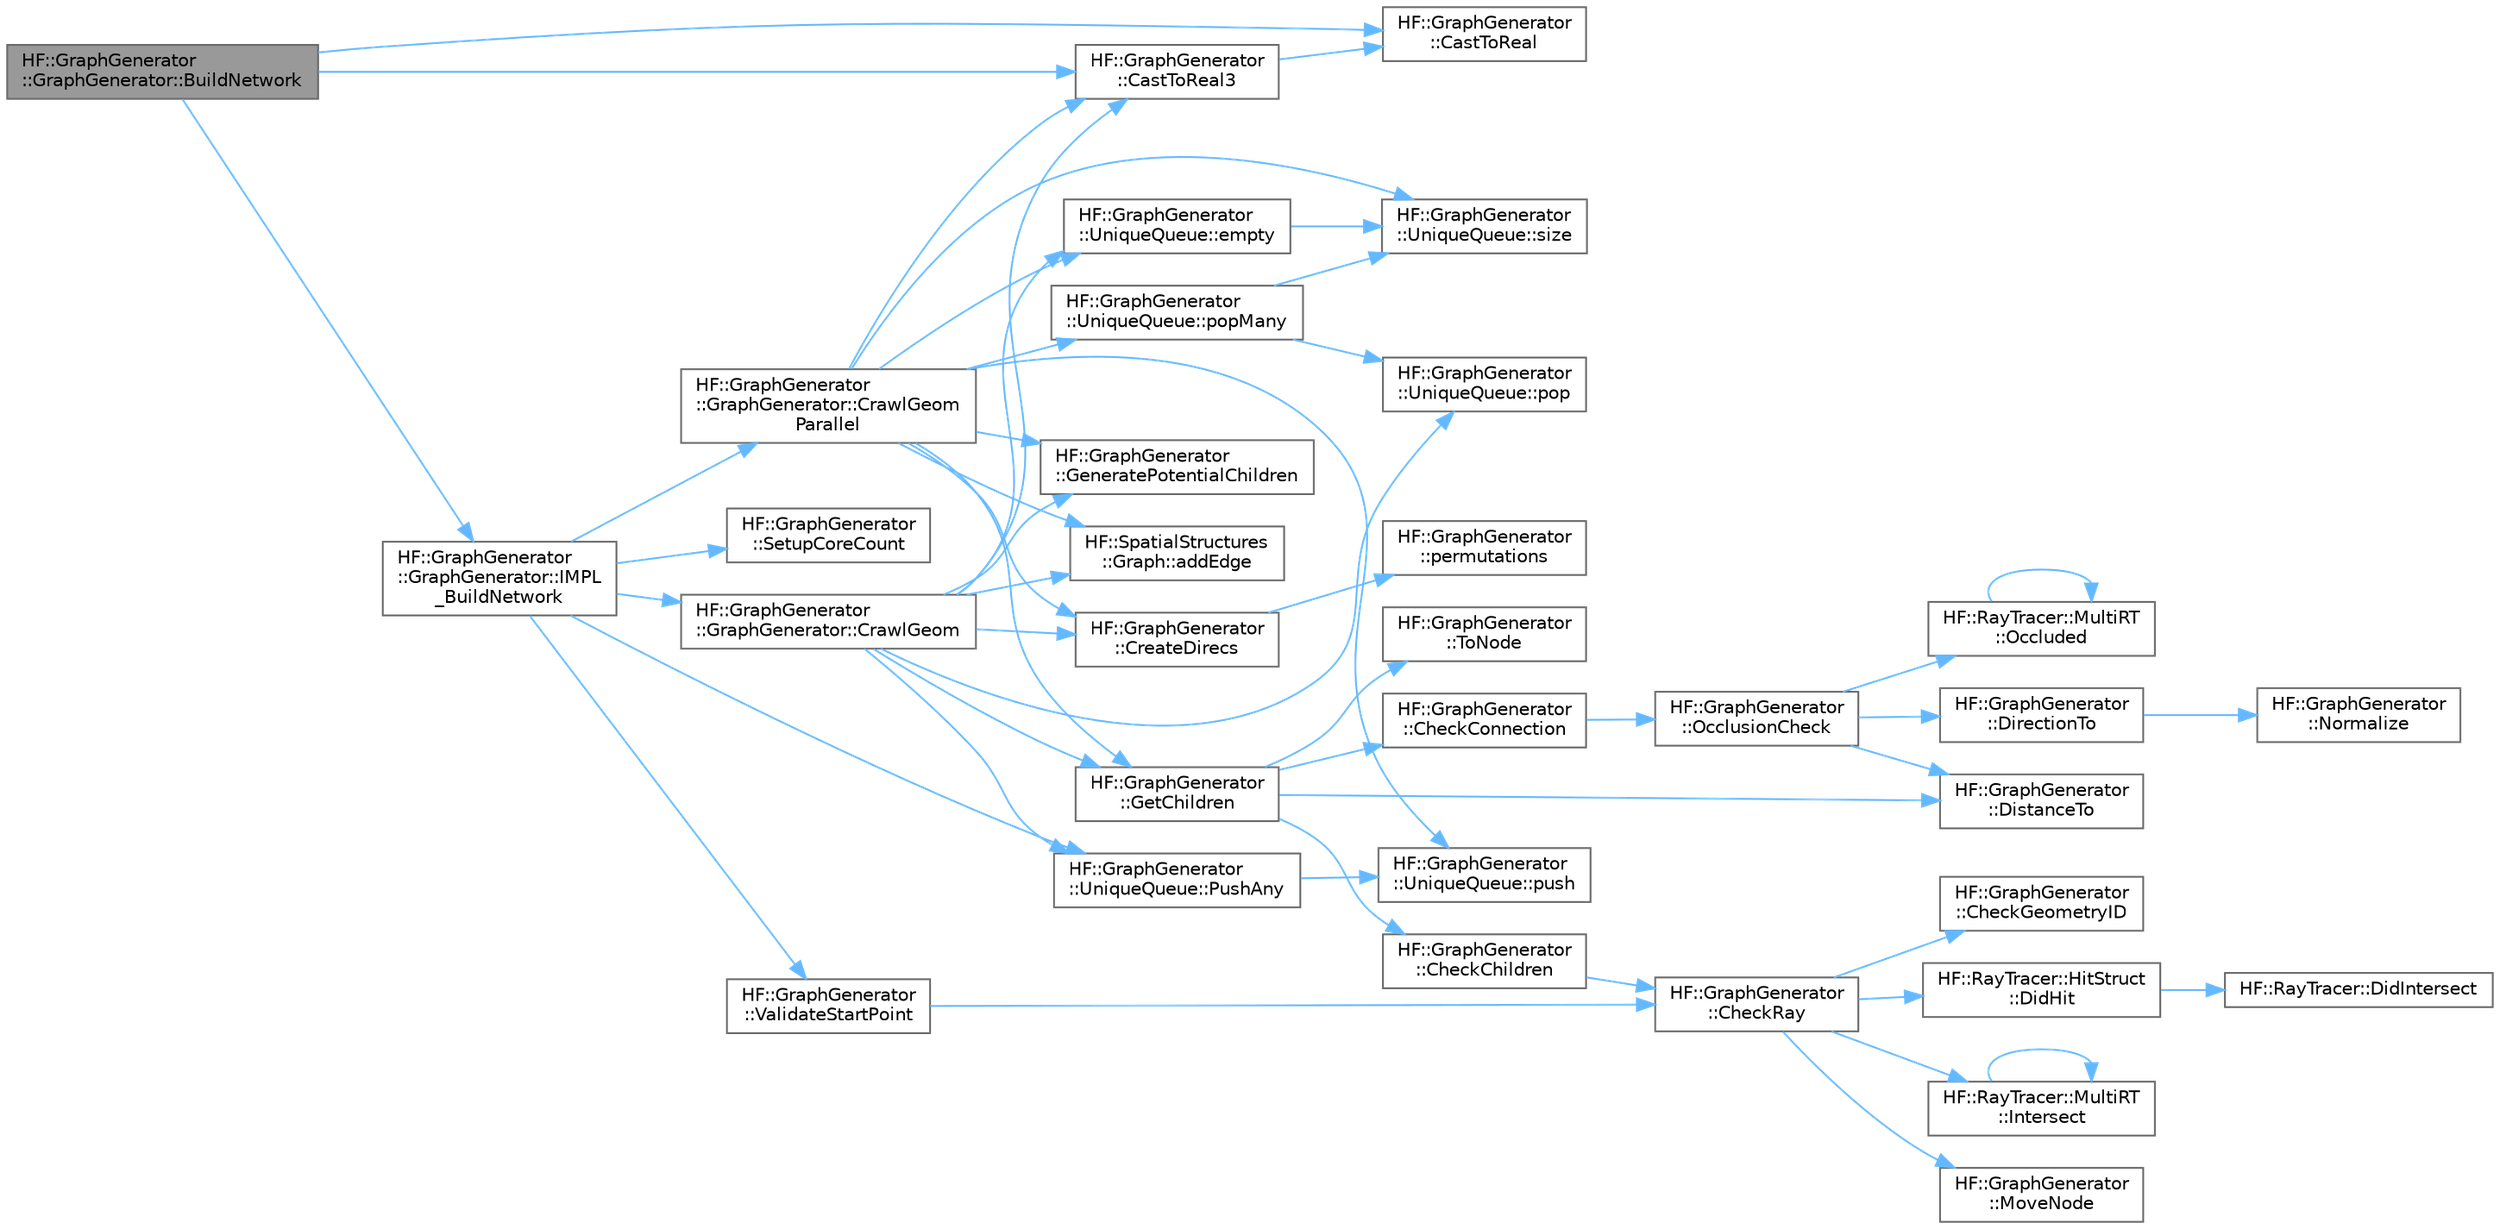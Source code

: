 digraph "HF::GraphGenerator::GraphGenerator::BuildNetwork"
{
 // LATEX_PDF_SIZE
  bgcolor="transparent";
  edge [fontname=Helvetica,fontsize=10,labelfontname=Helvetica,labelfontsize=10];
  node [fontname=Helvetica,fontsize=10,shape=box,height=0.2,width=0.4];
  rankdir="LR";
  Node1 [label="HF::GraphGenerator\l::GraphGenerator::BuildNetwork",height=0.2,width=0.4,color="gray40", fillcolor="grey60", style="filled", fontcolor="black",tooltip="Generate a graph of accessible space."];
  Node1 -> Node2 [color="steelblue1",style="solid"];
  Node2 [label="HF::GraphGenerator\l::CastToReal",height=0.2,width=0.4,color="grey40", fillcolor="white", style="filled",URL="$a00463.html#a73b53db067a504d36e9481dfe3326b60",tooltip="Cast an input value to real_t using static cast."];
  Node1 -> Node3 [color="steelblue1",style="solid"];
  Node3 [label="HF::GraphGenerator\l::CastToReal3",height=0.2,width=0.4,color="grey40", fillcolor="white", style="filled",URL="$a00463.html#a58892abe1152c28d26d3ca749c99ea4d",tooltip="Cast an array of 3 values to the graph_generator's real_3 type."];
  Node3 -> Node2 [color="steelblue1",style="solid"];
  Node1 -> Node4 [color="steelblue1",style="solid"];
  Node4 [label="HF::GraphGenerator\l::GraphGenerator::IMPL\l_BuildNetwork",height=0.2,width=0.4,color="grey40", fillcolor="white", style="filled",URL="$a01311.html#a5788e421d921ec0ff27defc139c45106",tooltip="Generate a graph of accessible space."];
  Node4 -> Node5 [color="steelblue1",style="solid"];
  Node5 [label="HF::GraphGenerator\l::GraphGenerator::CrawlGeom",height=0.2,width=0.4,color="grey40", fillcolor="white", style="filled",URL="$a01311.html#ac7052d4b625fb96f29c5bfc091a86f7e",tooltip="Perform breadth first search to populate the graph with with nodes and edges."];
  Node5 -> Node6 [color="steelblue1",style="solid"];
  Node6 [label="HF::SpatialStructures\l::Graph::addEdge",height=0.2,width=0.4,color="grey40", fillcolor="white", style="filled",URL="$a01551.html#a37be5c12e488072dea7fa1c8c64346f7",tooltip="Add a new edge to the graph from parent to child."];
  Node5 -> Node3 [color="steelblue1",style="solid"];
  Node5 -> Node7 [color="steelblue1",style="solid"];
  Node7 [label="HF::GraphGenerator\l::CreateDirecs",height=0.2,width=0.4,color="grey40", fillcolor="white", style="filled",URL="$a00463.html#aefd344ebb2faadc64a56a16dc8582026",tooltip="Create a set of directions based on max_step_connections."];
  Node7 -> Node8 [color="steelblue1",style="solid"];
  Node8 [label="HF::GraphGenerator\l::permutations",height=0.2,width=0.4,color="grey40", fillcolor="white", style="filled",URL="$a00463.html#afe5670b4cb780fd3ccf2a0d72a2e3c2e",tooltip="Calculate P(n,r) as an array with each unique permutaton of 2 values being a pair."];
  Node5 -> Node9 [color="steelblue1",style="solid"];
  Node9 [label="HF::GraphGenerator\l::UniqueQueue::empty",height=0.2,width=0.4,color="grey40", fillcolor="white", style="filled",URL="$a01315.html#ab659349de3391b0e2327f3736135752f",tooltip="Tell if the queue is empty."];
  Node9 -> Node10 [color="steelblue1",style="solid"];
  Node10 [label="HF::GraphGenerator\l::UniqueQueue::size",height=0.2,width=0.4,color="grey40", fillcolor="white", style="filled",URL="$a01315.html#a6d38edb96130bda3eb8126cc7501065f",tooltip="Determine how many nodes are currently in the queue."];
  Node5 -> Node11 [color="steelblue1",style="solid"];
  Node11 [label="HF::GraphGenerator\l::GeneratePotentialChildren",height=0.2,width=0.4,color="grey40", fillcolor="white", style="filled",URL="$a00463.html#a41e03f9bab54e4e0d1314c6a4bdf2ec1",tooltip="Populare out_children with a potential child position for every direction in directions."];
  Node5 -> Node12 [color="steelblue1",style="solid"];
  Node12 [label="HF::GraphGenerator\l::GetChildren",height=0.2,width=0.4,color="grey40", fillcolor="white", style="filled",URL="$a00463.html#ab7ffcc7d6657ce276c06deed24c546a4",tooltip="Calculate all possible edges between parent and possible_children."];
  Node12 -> Node13 [color="steelblue1",style="solid"];
  Node13 [label="HF::GraphGenerator\l::CheckChildren",height=0.2,width=0.4,color="grey40", fillcolor="white", style="filled",URL="$a00463.html#a4b7cc0ad0002975404acef5064f4f546",tooltip="Determine whether children are over valid ground, and and meet upstep/downstep requirements."];
  Node13 -> Node14 [color="steelblue1",style="solid"];
  Node14 [label="HF::GraphGenerator\l::CheckRay",height=0.2,width=0.4,color="grey40", fillcolor="white", style="filled",URL="$a00463.html#a74be560268a713fc9e9b8b4a453afa2f",tooltip="Cast a ray and get the point of intersection if it connects."];
  Node14 -> Node15 [color="steelblue1",style="solid"];
  Node15 [label="HF::GraphGenerator\l::CheckGeometryID",height=0.2,width=0.4,color="grey40", fillcolor="white", style="filled",URL="$a00463.html#ab731d597ee2a843f7b7cb1ccbae67782",tooltip="Determine if a hit is against the geometry type specified."];
  Node14 -> Node16 [color="steelblue1",style="solid"];
  Node16 [label="HF::RayTracer::HitStruct\l::DidHit",height=0.2,width=0.4,color="grey40", fillcolor="white", style="filled",URL="$a01415.html#a3d86c2c8d8e0ec6bf63a653ec89807a8",tooltip="Determine whether or not this hitstruct contains a hit."];
  Node16 -> Node17 [color="steelblue1",style="solid"];
  Node17 [label="HF::RayTracer::DidIntersect",height=0.2,width=0.4,color="grey40", fillcolor="white", style="filled",URL="$a00464.html#a2630761a64fac02a4ee33abaf5c885a1",tooltip=" "];
  Node14 -> Node18 [color="steelblue1",style="solid"];
  Node18 [label="HF::RayTracer::MultiRT\l::Intersect",height=0.2,width=0.4,color="grey40", fillcolor="white", style="filled",URL="$a01419.html#a7ee672618f7fe9ce6938978d93d18514",tooltip=" "];
  Node18 -> Node18 [color="steelblue1",style="solid"];
  Node14 -> Node19 [color="steelblue1",style="solid"];
  Node19 [label="HF::GraphGenerator\l::MoveNode",height=0.2,width=0.4,color="grey40", fillcolor="white", style="filled",URL="$a00463.html#a5ad3e8fac4a21eee744f3633f7a3692f",tooltip="Move a node in direction by dist units."];
  Node12 -> Node20 [color="steelblue1",style="solid"];
  Node20 [label="HF::GraphGenerator\l::CheckConnection",height=0.2,width=0.4,color="grey40", fillcolor="white", style="filled",URL="$a00463.html#a260a25e02193ce904849ee090daefa2e",tooltip="Determine what kind of step (if any) is between parent and child, given that a connection was verifie..."];
  Node20 -> Node21 [color="steelblue1",style="solid"];
  Node21 [label="HF::GraphGenerator\l::OcclusionCheck",height=0.2,width=0.4,color="grey40", fillcolor="white", style="filled",URL="$a00463.html#ace66c1b60785c32433402f012019ab81",tooltip="Determine if there is a valid line of sight between parent and child."];
  Node21 -> Node22 [color="steelblue1",style="solid"];
  Node22 [label="HF::GraphGenerator\l::DirectionTo",height=0.2,width=0.4,color="grey40", fillcolor="white", style="filled",URL="$a00463.html#a750afc15c798c79a8b6a0784ed092f3c",tooltip="Calculate the normalized direction from one node to another."];
  Node22 -> Node23 [color="steelblue1",style="solid"];
  Node23 [label="HF::GraphGenerator\l::Normalize",height=0.2,width=0.4,color="grey40", fillcolor="white", style="filled",URL="$a00463.html#ad2e09e0825a1db4fc511907179eddf00",tooltip="Normalize a vector."];
  Node21 -> Node24 [color="steelblue1",style="solid"];
  Node24 [label="HF::GraphGenerator\l::DistanceTo",height=0.2,width=0.4,color="grey40", fillcolor="white", style="filled",URL="$a00463.html#a7f96186b8f24f878404d1feccf2f64db",tooltip="Calculate the distance between two nodes."];
  Node21 -> Node25 [color="steelblue1",style="solid"];
  Node25 [label="HF::RayTracer::MultiRT\l::Occluded",height=0.2,width=0.4,color="grey40", fillcolor="white", style="filled",URL="$a01419.html#a22ebf97e859ef651e81deb40b74f668f",tooltip=" "];
  Node25 -> Node25 [color="steelblue1",style="solid"];
  Node12 -> Node24 [color="steelblue1",style="solid"];
  Node12 -> Node26 [color="steelblue1",style="solid"];
  Node26 [label="HF::GraphGenerator\l::ToNode",height=0.2,width=0.4,color="grey40", fillcolor="white", style="filled",URL="$a00463.html#abf1a3ae7dc89b3cf430e059a87fcd477",tooltip="Convert a point_type to a node."];
  Node5 -> Node27 [color="steelblue1",style="solid"];
  Node27 [label="HF::GraphGenerator\l::UniqueQueue::pop",height=0.2,width=0.4,color="grey40", fillcolor="white", style="filled",URL="$a01315.html#a4aab642bf2c86a04f6890711ab7f2437",tooltip="Remove the topmost node from the queue and return it."];
  Node5 -> Node28 [color="steelblue1",style="solid"];
  Node28 [label="HF::GraphGenerator\l::UniqueQueue::PushAny",height=0.2,width=0.4,color="grey40", fillcolor="white", style="filled",URL="$a01315.html#a35a8d70ffef5833ae214feaa89aaf220",tooltip="Call push with any type of object."];
  Node28 -> Node29 [color="steelblue1",style="solid"];
  Node29 [label="HF::GraphGenerator\l::UniqueQueue::push",height=0.2,width=0.4,color="grey40", fillcolor="white", style="filled",URL="$a01315.html#ae0dc637a2d7c3aae32d8f035ac6b8016",tooltip="Add a node to the queue if it has never previously been in the queue."];
  Node4 -> Node30 [color="steelblue1",style="solid"];
  Node30 [label="HF::GraphGenerator\l::GraphGenerator::CrawlGeom\lParallel",height=0.2,width=0.4,color="grey40", fillcolor="white", style="filled",URL="$a01311.html#a843cc6b5b69b5d013930b3685789fa15",tooltip="Perform breadth first search to populate the graph with nodes and edges using multiple cores."];
  Node30 -> Node6 [color="steelblue1",style="solid"];
  Node30 -> Node3 [color="steelblue1",style="solid"];
  Node30 -> Node7 [color="steelblue1",style="solid"];
  Node30 -> Node9 [color="steelblue1",style="solid"];
  Node30 -> Node11 [color="steelblue1",style="solid"];
  Node30 -> Node12 [color="steelblue1",style="solid"];
  Node30 -> Node31 [color="steelblue1",style="solid"];
  Node31 [label="HF::GraphGenerator\l::UniqueQueue::popMany",height=0.2,width=0.4,color="grey40", fillcolor="white", style="filled",URL="$a01315.html#ae941f357ddbefc3b670c43ce2d90b589",tooltip="Pop a set amount of nodes from the queue, and return them as a vector."];
  Node31 -> Node27 [color="steelblue1",style="solid"];
  Node31 -> Node10 [color="steelblue1",style="solid"];
  Node30 -> Node29 [color="steelblue1",style="solid"];
  Node30 -> Node10 [color="steelblue1",style="solid"];
  Node4 -> Node28 [color="steelblue1",style="solid"];
  Node4 -> Node32 [color="steelblue1",style="solid"];
  Node32 [label="HF::GraphGenerator\l::SetupCoreCount",height=0.2,width=0.4,color="grey40", fillcolor="white", style="filled",URL="$a00463.html#af8cc1a7a794699308cf5c46d3ae59491",tooltip="Sets the core count of OpenMP."];
  Node4 -> Node33 [color="steelblue1",style="solid"];
  Node33 [label="HF::GraphGenerator\l::ValidateStartPoint",height=0.2,width=0.4,color="grey40", fillcolor="white", style="filled",URL="$a00463.html#a9ddffecb75b34434d7157b49d3c67b60",tooltip="Determine if the start point of the graph is over valid ground."];
  Node33 -> Node14 [color="steelblue1",style="solid"];
}
